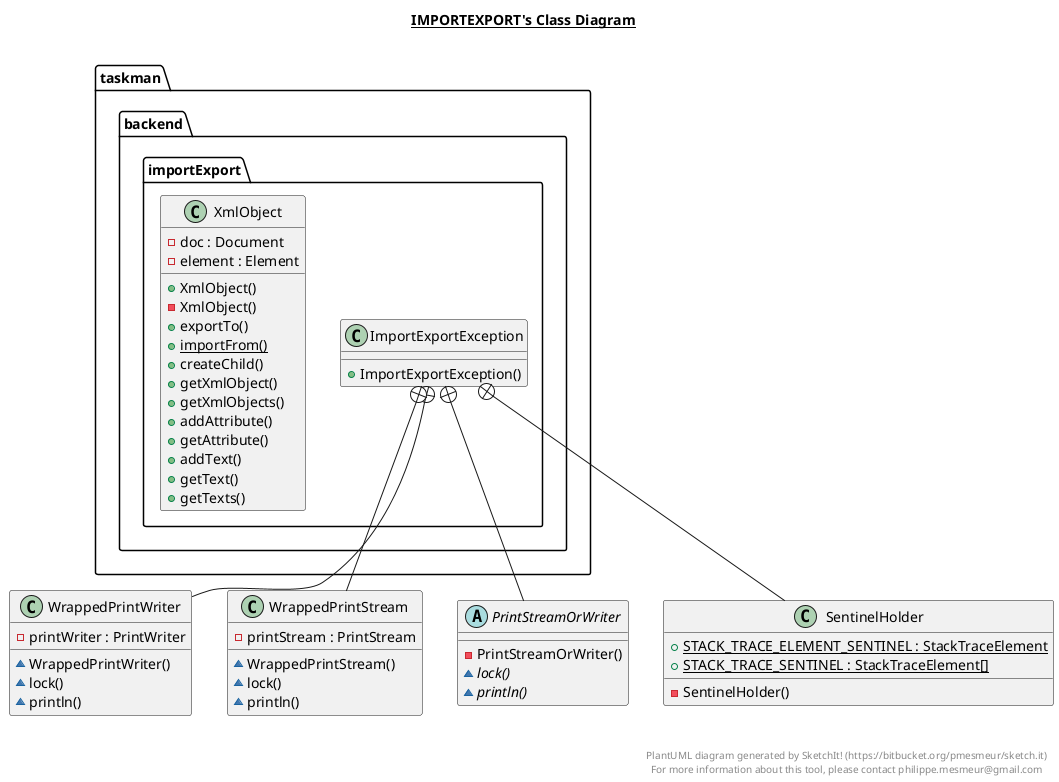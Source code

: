 @startuml

title __IMPORTEXPORT's Class Diagram__\n

  package taskman {
    package taskman.backend {
      package taskman.backend.importExport {
        class ImportExportException {
            + ImportExportException()
        }
      }
    }
  }
  

  class WrappedPrintWriter {
      - printWriter : PrintWriter
      ~ WrappedPrintWriter()
      ~ lock()
      ~ println()
  }
  

  class WrappedPrintStream {
      - printStream : PrintStream
      ~ WrappedPrintStream()
      ~ lock()
      ~ println()
  }
  

  abstract class PrintStreamOrWriter {
      - PrintStreamOrWriter()
      {abstract} ~ lock()
      {abstract} ~ println()
  }
  

  class SentinelHolder {
      {static} + STACK_TRACE_ELEMENT_SENTINEL : StackTraceElement
      {static} + STACK_TRACE_SENTINEL : StackTraceElement[]
      - SentinelHolder()
  }
  

  package taskman {
    package taskman.backend {
      package taskman.backend.importExport {
        class XmlObject {
            - doc : Document
            - element : Element
            + XmlObject()
            - XmlObject()
            + exportTo()
            {static} + importFrom()
            + createChild()
            + getXmlObject()
            + getXmlObjects()
            + addAttribute()
            + getAttribute()
            + addText()
            + getText()
            + getTexts()
        }
      }
    }
  }
  

  ImportExportException +-down- WrappedPrintWriter
  ImportExportException +-down- WrappedPrintStream
  ImportExportException +-down- PrintStreamOrWriter
  ImportExportException +-down- SentinelHolder


right footer


PlantUML diagram generated by SketchIt! (https://bitbucket.org/pmesmeur/sketch.it)
For more information about this tool, please contact philippe.mesmeur@gmail.com
endfooter

@enduml
